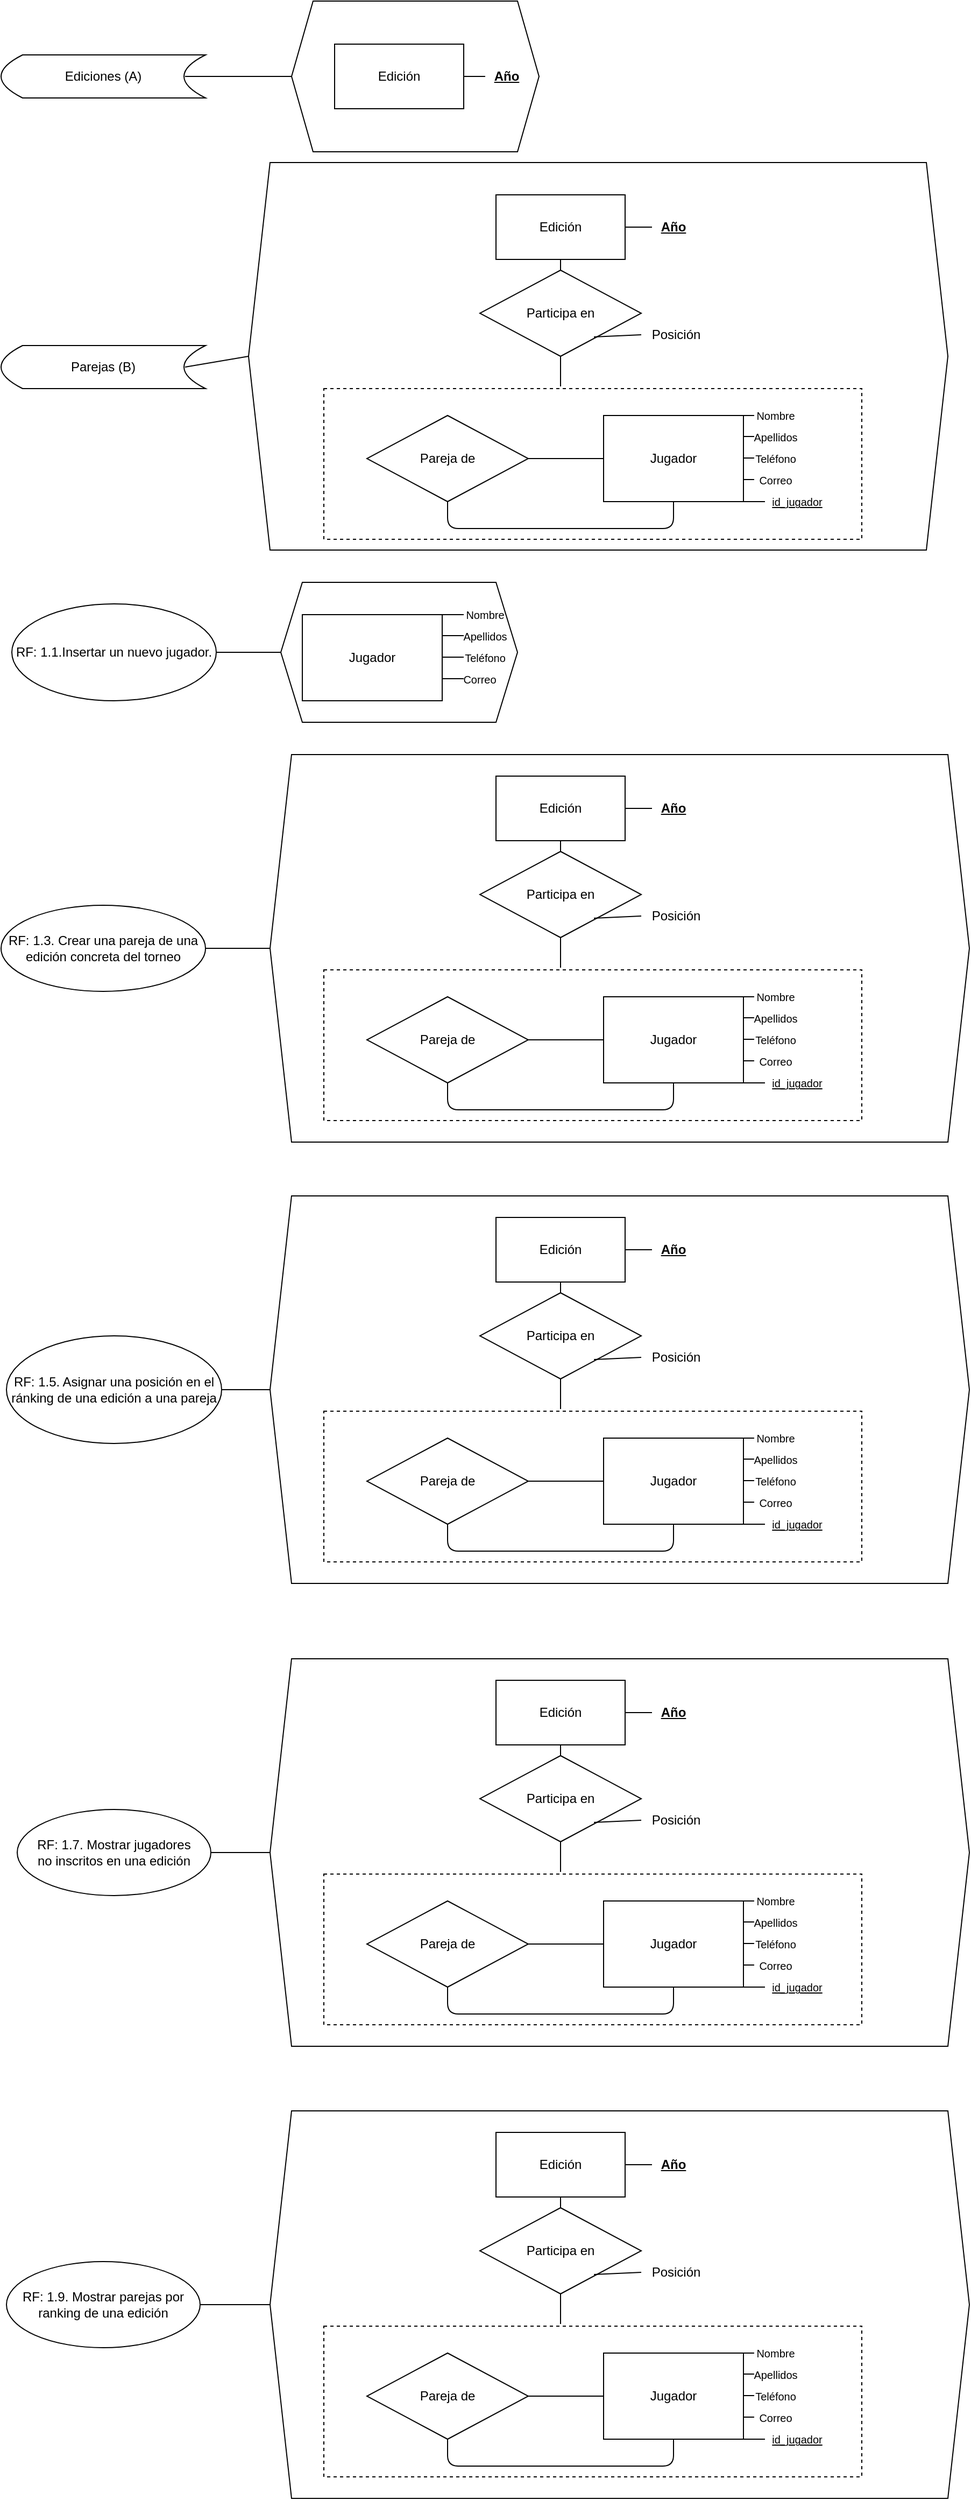 <mxfile version="13.10.9" type="google"><diagram id="FsS4NlnHpG4nnQSEZy23" name="Page-1"><mxGraphModel dx="1662" dy="735" grid="1" gridSize="10" guides="1" tooltips="1" connect="1" arrows="1" fold="1" page="1" pageScale="1" pageWidth="850" pageHeight="1100" math="0" shadow="0"><root><mxCell id="0"/><mxCell id="1" parent="0"/><mxCell id="XuY-rcDjHDqAcnWu6V5d-1" value="Ediciones (A)" style="shape=dataStorage;whiteSpace=wrap;html=1;fixedSize=1;" parent="1" vertex="1"><mxGeometry x="20" y="90" width="190" height="40" as="geometry"/></mxCell><mxCell id="XuY-rcDjHDqAcnWu6V5d-2" value="" style="shape=hexagon;perimeter=hexagonPerimeter2;whiteSpace=wrap;html=1;fixedSize=1;" parent="1" vertex="1"><mxGeometry x="290" y="40" width="230" height="140" as="geometry"/></mxCell><mxCell id="XuY-rcDjHDqAcnWu6V5d-4" value="Edición" style="rounded=0;whiteSpace=wrap;html=1;" parent="1" vertex="1"><mxGeometry x="330" y="80" width="120" height="60" as="geometry"/></mxCell><mxCell id="XuY-rcDjHDqAcnWu6V5d-12" value="&lt;b&gt;&lt;u&gt;Año&lt;/u&gt;&lt;/b&gt;" style="text;html=1;strokeColor=none;fillColor=none;align=center;verticalAlign=middle;whiteSpace=wrap;rounded=0;" parent="1" vertex="1"><mxGeometry x="470" y="100" width="40" height="20" as="geometry"/></mxCell><mxCell id="XuY-rcDjHDqAcnWu6V5d-16" value="" style="endArrow=none;html=1;exitX=1;exitY=0.5;exitDx=0;exitDy=0;" parent="1" source="XuY-rcDjHDqAcnWu6V5d-4" target="XuY-rcDjHDqAcnWu6V5d-12" edge="1"><mxGeometry width="50" height="50" relative="1" as="geometry"><mxPoint x="210" y="230" as="sourcePoint"/><mxPoint x="260" y="180" as="targetPoint"/></mxGeometry></mxCell><mxCell id="XuY-rcDjHDqAcnWu6V5d-18" value="Parejas (B)" style="shape=dataStorage;whiteSpace=wrap;html=1;fixedSize=1;" parent="1" vertex="1"><mxGeometry x="20" y="360" width="190" height="40" as="geometry"/></mxCell><mxCell id="XuY-rcDjHDqAcnWu6V5d-19" value="" style="endArrow=none;html=1;entryX=0;entryY=0.5;entryDx=0;entryDy=0;" parent="1" target="XuY-rcDjHDqAcnWu6V5d-2" edge="1"><mxGeometry width="50" height="50" relative="1" as="geometry"><mxPoint x="191" y="110" as="sourcePoint"/><mxPoint x="260" y="180" as="targetPoint"/></mxGeometry></mxCell><mxCell id="XuY-rcDjHDqAcnWu6V5d-21" value="" style="endArrow=none;html=1;exitX=0.9;exitY=0.5;exitDx=0;exitDy=0;entryX=0;entryY=0.5;entryDx=0;entryDy=0;exitPerimeter=0;" parent="1" source="XuY-rcDjHDqAcnWu6V5d-18" target="FDcoum9RXeWrUG5udKYp-1" edge="1"><mxGeometry width="50" height="50" relative="1" as="geometry"><mxPoint x="210" y="280" as="sourcePoint"/><mxPoint x="250" y="380" as="targetPoint"/></mxGeometry></mxCell><mxCell id="XuY-rcDjHDqAcnWu6V5d-73" value="RF: 1.1.Insertar un nuevo jugador." style="ellipse;whiteSpace=wrap;html=1;" parent="1" vertex="1"><mxGeometry x="30" y="600" width="190" height="90" as="geometry"/></mxCell><mxCell id="XuY-rcDjHDqAcnWu6V5d-74" value="" style="shape=hexagon;perimeter=hexagonPerimeter2;whiteSpace=wrap;html=1;fixedSize=1;" parent="1" vertex="1"><mxGeometry x="280" y="580" width="220" height="130" as="geometry"/></mxCell><mxCell id="XuY-rcDjHDqAcnWu6V5d-75" value="" style="endArrow=none;html=1;exitX=1;exitY=0.5;exitDx=0;exitDy=0;entryX=0;entryY=0.5;entryDx=0;entryDy=0;" parent="1" source="XuY-rcDjHDqAcnWu6V5d-73" target="XuY-rcDjHDqAcnWu6V5d-74" edge="1"><mxGeometry width="50" height="50" relative="1" as="geometry"><mxPoint x="340" y="450" as="sourcePoint"/><mxPoint x="390" y="400" as="targetPoint"/></mxGeometry></mxCell><mxCell id="XuY-rcDjHDqAcnWu6V5d-76" value="Jugador" style="rounded=0;whiteSpace=wrap;html=1;" parent="1" vertex="1"><mxGeometry x="300" y="610" width="130" height="80" as="geometry"/></mxCell><mxCell id="XuY-rcDjHDqAcnWu6V5d-77" value="&lt;font style=&quot;font-size: 10px&quot;&gt;Nombre&lt;/font&gt;" style="text;html=1;strokeColor=none;fillColor=none;align=center;verticalAlign=middle;whiteSpace=wrap;rounded=0;" parent="1" vertex="1"><mxGeometry x="450" y="600" width="40" height="20" as="geometry"/></mxCell><mxCell id="XuY-rcDjHDqAcnWu6V5d-85" style="edgeStyle=none;orthogonalLoop=1;jettySize=auto;html=1;" parent="1" source="XuY-rcDjHDqAcnWu6V5d-78" target="XuY-rcDjHDqAcnWu6V5d-77" edge="1"><mxGeometry relative="1" as="geometry"/></mxCell><mxCell id="XuY-rcDjHDqAcnWu6V5d-78" value="&lt;font style=&quot;font-size: 10px&quot;&gt;Apellidos&lt;/font&gt;" style="text;html=1;strokeColor=none;fillColor=none;align=center;verticalAlign=middle;whiteSpace=wrap;rounded=0;" parent="1" vertex="1"><mxGeometry x="450" y="620" width="40" height="20" as="geometry"/></mxCell><mxCell id="XuY-rcDjHDqAcnWu6V5d-79" value="&lt;font style=&quot;font-size: 10px&quot;&gt;Teléfono&lt;/font&gt;" style="text;html=1;strokeColor=none;fillColor=none;align=center;verticalAlign=middle;whiteSpace=wrap;rounded=0;" parent="1" vertex="1"><mxGeometry x="450" y="640" width="40" height="20" as="geometry"/></mxCell><mxCell id="XuY-rcDjHDqAcnWu6V5d-80" value="&lt;font style=&quot;font-size: 10px&quot;&gt;Correo&lt;/font&gt;" style="text;html=1;strokeColor=none;fillColor=none;align=center;verticalAlign=middle;whiteSpace=wrap;rounded=0;" parent="1" vertex="1"><mxGeometry x="445" y="660" width="40" height="20" as="geometry"/></mxCell><mxCell id="XuY-rcDjHDqAcnWu6V5d-81" value="" style="endArrow=none;html=1;exitX=1;exitY=0;exitDx=0;exitDy=0;" parent="1" source="XuY-rcDjHDqAcnWu6V5d-76" edge="1"><mxGeometry width="50" height="50" relative="1" as="geometry"><mxPoint x="560" y="655" as="sourcePoint"/><mxPoint x="450" y="610" as="targetPoint"/></mxGeometry></mxCell><mxCell id="XuY-rcDjHDqAcnWu6V5d-82" value="" style="endArrow=none;html=1;exitX=1;exitY=0;exitDx=0;exitDy=0;" parent="1" edge="1"><mxGeometry width="50" height="50" relative="1" as="geometry"><mxPoint x="430" y="629.5" as="sourcePoint"/><mxPoint x="450" y="629.5" as="targetPoint"/></mxGeometry></mxCell><mxCell id="XuY-rcDjHDqAcnWu6V5d-83" value="" style="endArrow=none;html=1;exitX=1;exitY=0;exitDx=0;exitDy=0;" parent="1" edge="1"><mxGeometry width="50" height="50" relative="1" as="geometry"><mxPoint x="430" y="649.5" as="sourcePoint"/><mxPoint x="450" y="649.5" as="targetPoint"/></mxGeometry></mxCell><mxCell id="XuY-rcDjHDqAcnWu6V5d-84" value="" style="endArrow=none;html=1;exitX=1;exitY=0;exitDx=0;exitDy=0;" parent="1" edge="1"><mxGeometry width="50" height="50" relative="1" as="geometry"><mxPoint x="430" y="669.5" as="sourcePoint"/><mxPoint x="450" y="669.5" as="targetPoint"/></mxGeometry></mxCell><mxCell id="XuY-rcDjHDqAcnWu6V5d-86" value="RF: 1.3. Crear una pareja de una edición concreta del torneo" style="ellipse;whiteSpace=wrap;html=1;" parent="1" vertex="1"><mxGeometry x="20" y="880" width="190" height="80" as="geometry"/></mxCell><mxCell id="XuY-rcDjHDqAcnWu6V5d-87" value="RF: 1.5. Asignar una posición en el ránking de una edición a una pareja" style="ellipse;whiteSpace=wrap;html=1;" parent="1" vertex="1"><mxGeometry x="25" y="1280" width="200" height="100" as="geometry"/></mxCell><mxCell id="FDcoum9RXeWrUG5udKYp-1" value="" style="shape=hexagon;perimeter=hexagonPerimeter2;whiteSpace=wrap;html=1;fixedSize=1;" vertex="1" parent="1"><mxGeometry x="250" y="190" width="650" height="360" as="geometry"/></mxCell><mxCell id="FDcoum9RXeWrUG5udKYp-15" value="" style="rounded=0;whiteSpace=wrap;html=1;dashed=1;" vertex="1" parent="1"><mxGeometry x="320" y="400" width="500" height="140" as="geometry"/></mxCell><mxCell id="FDcoum9RXeWrUG5udKYp-26" value="Jugador" style="rounded=0;whiteSpace=wrap;html=1;" vertex="1" parent="1"><mxGeometry x="580" y="425" width="130" height="80" as="geometry"/></mxCell><mxCell id="FDcoum9RXeWrUG5udKYp-27" value="&lt;font style=&quot;font-size: 10px&quot;&gt;Nombre&lt;/font&gt;" style="text;html=1;strokeColor=none;fillColor=none;align=center;verticalAlign=middle;whiteSpace=wrap;rounded=0;" vertex="1" parent="1"><mxGeometry x="720" y="415" width="40" height="20" as="geometry"/></mxCell><mxCell id="FDcoum9RXeWrUG5udKYp-28" value="&lt;font style=&quot;font-size: 10px&quot;&gt;Apellidos&lt;/font&gt;" style="text;html=1;strokeColor=none;fillColor=none;align=center;verticalAlign=middle;whiteSpace=wrap;rounded=0;" vertex="1" parent="1"><mxGeometry x="720" y="435" width="40" height="20" as="geometry"/></mxCell><mxCell id="FDcoum9RXeWrUG5udKYp-29" value="&lt;font style=&quot;font-size: 10px&quot;&gt;Teléfono&lt;/font&gt;" style="text;html=1;strokeColor=none;fillColor=none;align=center;verticalAlign=middle;whiteSpace=wrap;rounded=0;" vertex="1" parent="1"><mxGeometry x="720" y="455" width="40" height="20" as="geometry"/></mxCell><mxCell id="FDcoum9RXeWrUG5udKYp-30" value="&lt;font style=&quot;font-size: 10px&quot;&gt;Correo&lt;/font&gt;" style="text;html=1;strokeColor=none;fillColor=none;align=center;verticalAlign=middle;whiteSpace=wrap;rounded=0;" vertex="1" parent="1"><mxGeometry x="720" y="475" width="40" height="20" as="geometry"/></mxCell><mxCell id="FDcoum9RXeWrUG5udKYp-31" value="" style="endArrow=none;html=1;entryX=1;entryY=0;entryDx=0;entryDy=0;" edge="1" parent="1" source="FDcoum9RXeWrUG5udKYp-27" target="FDcoum9RXeWrUG5udKYp-26"><mxGeometry width="50" height="50" relative="1" as="geometry"><mxPoint x="410" y="445" as="sourcePoint"/><mxPoint x="460" y="395" as="targetPoint"/></mxGeometry></mxCell><mxCell id="FDcoum9RXeWrUG5udKYp-32" value="" style="endArrow=none;html=1;entryX=1;entryY=0;entryDx=0;entryDy=0;" edge="1" parent="1"><mxGeometry width="50" height="50" relative="1" as="geometry"><mxPoint x="720" y="444.5" as="sourcePoint"/><mxPoint x="710" y="444.5" as="targetPoint"/></mxGeometry></mxCell><mxCell id="FDcoum9RXeWrUG5udKYp-33" value="" style="endArrow=none;html=1;entryX=1;entryY=0;entryDx=0;entryDy=0;" edge="1" parent="1"><mxGeometry width="50" height="50" relative="1" as="geometry"><mxPoint x="720" y="464.5" as="sourcePoint"/><mxPoint x="710" y="464.5" as="targetPoint"/></mxGeometry></mxCell><mxCell id="FDcoum9RXeWrUG5udKYp-34" value="" style="endArrow=none;html=1;entryX=1;entryY=0;entryDx=0;entryDy=0;" edge="1" parent="1"><mxGeometry width="50" height="50" relative="1" as="geometry"><mxPoint x="720" y="484.5" as="sourcePoint"/><mxPoint x="710" y="484.5" as="targetPoint"/></mxGeometry></mxCell><mxCell id="FDcoum9RXeWrUG5udKYp-35" value="Pareja de" style="rhombus;whiteSpace=wrap;html=1;" vertex="1" parent="1"><mxGeometry x="360" y="425" width="150" height="80" as="geometry"/></mxCell><mxCell id="FDcoum9RXeWrUG5udKYp-36" value="Edición" style="rounded=0;whiteSpace=wrap;html=1;" vertex="1" parent="1"><mxGeometry x="480" y="220" width="120" height="60" as="geometry"/></mxCell><mxCell id="FDcoum9RXeWrUG5udKYp-37" value="&lt;b&gt;&lt;u&gt;Año&lt;/u&gt;&lt;/b&gt;" style="text;html=1;strokeColor=none;fillColor=none;align=center;verticalAlign=middle;whiteSpace=wrap;rounded=0;" vertex="1" parent="1"><mxGeometry x="625" y="240" width="40" height="20" as="geometry"/></mxCell><mxCell id="FDcoum9RXeWrUG5udKYp-38" value="" style="endArrow=none;html=1;exitX=1;exitY=0.5;exitDx=0;exitDy=0;" edge="1" parent="1" source="FDcoum9RXeWrUG5udKYp-36" target="FDcoum9RXeWrUG5udKYp-37"><mxGeometry width="50" height="50" relative="1" as="geometry"><mxPoint x="365" y="395" as="sourcePoint"/><mxPoint x="415" y="345" as="targetPoint"/></mxGeometry></mxCell><mxCell id="FDcoum9RXeWrUG5udKYp-39" value="Participa en" style="rhombus;whiteSpace=wrap;html=1;" vertex="1" parent="1"><mxGeometry x="465" y="290" width="150" height="80" as="geometry"/></mxCell><mxCell id="FDcoum9RXeWrUG5udKYp-40" value="" style="endArrow=none;html=1;entryX=0.5;entryY=1;entryDx=0;entryDy=0;exitX=0.5;exitY=0;exitDx=0;exitDy=0;" edge="1" parent="1" source="FDcoum9RXeWrUG5udKYp-39" target="FDcoum9RXeWrUG5udKYp-36"><mxGeometry width="50" height="50" relative="1" as="geometry"><mxPoint x="510" y="340" as="sourcePoint"/><mxPoint x="560" y="290" as="targetPoint"/></mxGeometry></mxCell><mxCell id="FDcoum9RXeWrUG5udKYp-41" value="" style="endArrow=none;html=1;exitX=0.5;exitY=1;exitDx=0;exitDy=0;" edge="1" parent="1" source="FDcoum9RXeWrUG5udKYp-39"><mxGeometry width="50" height="50" relative="1" as="geometry"><mxPoint x="510" y="340" as="sourcePoint"/><mxPoint x="540" y="398" as="targetPoint"/></mxGeometry></mxCell><mxCell id="FDcoum9RXeWrUG5udKYp-42" value="Posición" style="text;html=1;strokeColor=none;fillColor=none;align=center;verticalAlign=middle;whiteSpace=wrap;rounded=0;" vertex="1" parent="1"><mxGeometry x="615" y="340" width="65" height="20" as="geometry"/></mxCell><mxCell id="FDcoum9RXeWrUG5udKYp-44" value="" style="endArrow=none;html=1;exitX=0;exitY=0.5;exitDx=0;exitDy=0;entryX=0.707;entryY=0.775;entryDx=0;entryDy=0;entryPerimeter=0;" edge="1" parent="1" source="FDcoum9RXeWrUG5udKYp-42" target="FDcoum9RXeWrUG5udKYp-39"><mxGeometry width="50" height="50" relative="1" as="geometry"><mxPoint x="510" y="340" as="sourcePoint"/><mxPoint x="560" y="290" as="targetPoint"/></mxGeometry></mxCell><mxCell id="FDcoum9RXeWrUG5udKYp-45" value="" style="endArrow=none;html=1;entryX=0;entryY=0.5;entryDx=0;entryDy=0;" edge="1" parent="1" source="FDcoum9RXeWrUG5udKYp-35" target="FDcoum9RXeWrUG5udKYp-26"><mxGeometry width="50" height="50" relative="1" as="geometry"><mxPoint x="300" y="340" as="sourcePoint"/><mxPoint x="350" y="290" as="targetPoint"/></mxGeometry></mxCell><mxCell id="FDcoum9RXeWrUG5udKYp-46" value="" style="endArrow=none;html=1;exitX=0.5;exitY=1;exitDx=0;exitDy=0;entryX=0.5;entryY=1;entryDx=0;entryDy=0;" edge="1" parent="1" source="FDcoum9RXeWrUG5udKYp-35" target="FDcoum9RXeWrUG5udKYp-26"><mxGeometry width="50" height="50" relative="1" as="geometry"><mxPoint x="530" y="540" as="sourcePoint"/><mxPoint x="580" y="505" as="targetPoint"/><Array as="points"><mxPoint x="435" y="530"/><mxPoint x="645" y="530"/></Array></mxGeometry></mxCell><mxCell id="FDcoum9RXeWrUG5udKYp-47" value="&lt;font style=&quot;font-size: 10px&quot;&gt;&lt;u&gt;id_jugador&lt;/u&gt;&lt;/font&gt;" style="text;html=1;strokeColor=none;fillColor=none;align=center;verticalAlign=middle;whiteSpace=wrap;rounded=0;" vertex="1" parent="1"><mxGeometry x="730" y="495" width="60" height="20" as="geometry"/></mxCell><mxCell id="FDcoum9RXeWrUG5udKYp-48" value="" style="endArrow=none;html=1;exitX=1;exitY=1;exitDx=0;exitDy=0;entryX=0;entryY=0.5;entryDx=0;entryDy=0;" edge="1" parent="1" source="FDcoum9RXeWrUG5udKYp-26" target="FDcoum9RXeWrUG5udKYp-47"><mxGeometry width="50" height="50" relative="1" as="geometry"><mxPoint x="630" y="340" as="sourcePoint"/><mxPoint x="680" y="290" as="targetPoint"/></mxGeometry></mxCell><mxCell id="H1Br_oWS2VOa2OLGpmpp-30" value="" style="shape=hexagon;perimeter=hexagonPerimeter2;whiteSpace=wrap;html=1;fixedSize=1;" vertex="1" parent="1"><mxGeometry x="270" y="740" width="650" height="360" as="geometry"/></mxCell><mxCell id="H1Br_oWS2VOa2OLGpmpp-31" value="" style="rounded=0;whiteSpace=wrap;html=1;dashed=1;" vertex="1" parent="1"><mxGeometry x="320" y="940" width="500" height="140" as="geometry"/></mxCell><mxCell id="H1Br_oWS2VOa2OLGpmpp-32" value="Jugador" style="rounded=0;whiteSpace=wrap;html=1;" vertex="1" parent="1"><mxGeometry x="580" y="965" width="130" height="80" as="geometry"/></mxCell><mxCell id="H1Br_oWS2VOa2OLGpmpp-33" value="&lt;font style=&quot;font-size: 10px&quot;&gt;Nombre&lt;/font&gt;" style="text;html=1;strokeColor=none;fillColor=none;align=center;verticalAlign=middle;whiteSpace=wrap;rounded=0;" vertex="1" parent="1"><mxGeometry x="720" y="955" width="40" height="20" as="geometry"/></mxCell><mxCell id="H1Br_oWS2VOa2OLGpmpp-34" value="&lt;font style=&quot;font-size: 10px&quot;&gt;Apellidos&lt;/font&gt;" style="text;html=1;strokeColor=none;fillColor=none;align=center;verticalAlign=middle;whiteSpace=wrap;rounded=0;" vertex="1" parent="1"><mxGeometry x="720" y="975" width="40" height="20" as="geometry"/></mxCell><mxCell id="H1Br_oWS2VOa2OLGpmpp-35" value="&lt;font style=&quot;font-size: 10px&quot;&gt;Teléfono&lt;/font&gt;" style="text;html=1;strokeColor=none;fillColor=none;align=center;verticalAlign=middle;whiteSpace=wrap;rounded=0;" vertex="1" parent="1"><mxGeometry x="720" y="995" width="40" height="20" as="geometry"/></mxCell><mxCell id="H1Br_oWS2VOa2OLGpmpp-36" value="&lt;font style=&quot;font-size: 10px&quot;&gt;Correo&lt;/font&gt;" style="text;html=1;strokeColor=none;fillColor=none;align=center;verticalAlign=middle;whiteSpace=wrap;rounded=0;" vertex="1" parent="1"><mxGeometry x="720" y="1015" width="40" height="20" as="geometry"/></mxCell><mxCell id="H1Br_oWS2VOa2OLGpmpp-37" value="" style="endArrow=none;html=1;entryX=1;entryY=0;entryDx=0;entryDy=0;" edge="1" parent="1" source="H1Br_oWS2VOa2OLGpmpp-33" target="H1Br_oWS2VOa2OLGpmpp-32"><mxGeometry width="50" height="50" relative="1" as="geometry"><mxPoint x="410" y="985" as="sourcePoint"/><mxPoint x="460" y="935" as="targetPoint"/></mxGeometry></mxCell><mxCell id="H1Br_oWS2VOa2OLGpmpp-38" value="" style="endArrow=none;html=1;entryX=1;entryY=0;entryDx=0;entryDy=0;" edge="1" parent="1"><mxGeometry width="50" height="50" relative="1" as="geometry"><mxPoint x="720" y="984.5" as="sourcePoint"/><mxPoint x="710" y="984.5" as="targetPoint"/></mxGeometry></mxCell><mxCell id="H1Br_oWS2VOa2OLGpmpp-39" value="" style="endArrow=none;html=1;entryX=1;entryY=0;entryDx=0;entryDy=0;" edge="1" parent="1"><mxGeometry width="50" height="50" relative="1" as="geometry"><mxPoint x="720" y="1004.5" as="sourcePoint"/><mxPoint x="710" y="1004.5" as="targetPoint"/></mxGeometry></mxCell><mxCell id="H1Br_oWS2VOa2OLGpmpp-40" value="" style="endArrow=none;html=1;entryX=1;entryY=0;entryDx=0;entryDy=0;" edge="1" parent="1"><mxGeometry width="50" height="50" relative="1" as="geometry"><mxPoint x="720" y="1024.5" as="sourcePoint"/><mxPoint x="710" y="1024.5" as="targetPoint"/></mxGeometry></mxCell><mxCell id="H1Br_oWS2VOa2OLGpmpp-41" value="Pareja de" style="rhombus;whiteSpace=wrap;html=1;" vertex="1" parent="1"><mxGeometry x="360" y="965" width="150" height="80" as="geometry"/></mxCell><mxCell id="H1Br_oWS2VOa2OLGpmpp-42" value="Edición" style="rounded=0;whiteSpace=wrap;html=1;" vertex="1" parent="1"><mxGeometry x="480" y="760" width="120" height="60" as="geometry"/></mxCell><mxCell id="H1Br_oWS2VOa2OLGpmpp-43" value="&lt;b&gt;&lt;u&gt;Año&lt;/u&gt;&lt;/b&gt;" style="text;html=1;strokeColor=none;fillColor=none;align=center;verticalAlign=middle;whiteSpace=wrap;rounded=0;" vertex="1" parent="1"><mxGeometry x="625" y="780" width="40" height="20" as="geometry"/></mxCell><mxCell id="H1Br_oWS2VOa2OLGpmpp-44" value="" style="endArrow=none;html=1;exitX=1;exitY=0.5;exitDx=0;exitDy=0;" edge="1" parent="1" source="H1Br_oWS2VOa2OLGpmpp-42" target="H1Br_oWS2VOa2OLGpmpp-43"><mxGeometry width="50" height="50" relative="1" as="geometry"><mxPoint x="365" y="935" as="sourcePoint"/><mxPoint x="415" y="885" as="targetPoint"/></mxGeometry></mxCell><mxCell id="H1Br_oWS2VOa2OLGpmpp-45" value="Participa en" style="rhombus;whiteSpace=wrap;html=1;" vertex="1" parent="1"><mxGeometry x="465" y="830" width="150" height="80" as="geometry"/></mxCell><mxCell id="H1Br_oWS2VOa2OLGpmpp-46" value="" style="endArrow=none;html=1;entryX=0.5;entryY=1;entryDx=0;entryDy=0;exitX=0.5;exitY=0;exitDx=0;exitDy=0;" edge="1" parent="1" source="H1Br_oWS2VOa2OLGpmpp-45" target="H1Br_oWS2VOa2OLGpmpp-42"><mxGeometry width="50" height="50" relative="1" as="geometry"><mxPoint x="510" y="880" as="sourcePoint"/><mxPoint x="560" y="830" as="targetPoint"/></mxGeometry></mxCell><mxCell id="H1Br_oWS2VOa2OLGpmpp-47" value="" style="endArrow=none;html=1;exitX=0.5;exitY=1;exitDx=0;exitDy=0;" edge="1" parent="1" source="H1Br_oWS2VOa2OLGpmpp-45"><mxGeometry width="50" height="50" relative="1" as="geometry"><mxPoint x="510" y="880" as="sourcePoint"/><mxPoint x="540" y="938" as="targetPoint"/></mxGeometry></mxCell><mxCell id="H1Br_oWS2VOa2OLGpmpp-48" value="Posición" style="text;html=1;strokeColor=none;fillColor=none;align=center;verticalAlign=middle;whiteSpace=wrap;rounded=0;" vertex="1" parent="1"><mxGeometry x="615" y="880" width="65" height="20" as="geometry"/></mxCell><mxCell id="H1Br_oWS2VOa2OLGpmpp-49" value="" style="endArrow=none;html=1;exitX=0;exitY=0.5;exitDx=0;exitDy=0;entryX=0.707;entryY=0.775;entryDx=0;entryDy=0;entryPerimeter=0;" edge="1" parent="1" source="H1Br_oWS2VOa2OLGpmpp-48" target="H1Br_oWS2VOa2OLGpmpp-45"><mxGeometry width="50" height="50" relative="1" as="geometry"><mxPoint x="510" y="880" as="sourcePoint"/><mxPoint x="560" y="830" as="targetPoint"/></mxGeometry></mxCell><mxCell id="H1Br_oWS2VOa2OLGpmpp-50" value="" style="endArrow=none;html=1;entryX=0;entryY=0.5;entryDx=0;entryDy=0;" edge="1" parent="1" source="H1Br_oWS2VOa2OLGpmpp-41" target="H1Br_oWS2VOa2OLGpmpp-32"><mxGeometry width="50" height="50" relative="1" as="geometry"><mxPoint x="300" y="880" as="sourcePoint"/><mxPoint x="350" y="830" as="targetPoint"/></mxGeometry></mxCell><mxCell id="H1Br_oWS2VOa2OLGpmpp-51" value="" style="endArrow=none;html=1;exitX=0.5;exitY=1;exitDx=0;exitDy=0;entryX=0.5;entryY=1;entryDx=0;entryDy=0;" edge="1" parent="1" source="H1Br_oWS2VOa2OLGpmpp-41" target="H1Br_oWS2VOa2OLGpmpp-32"><mxGeometry width="50" height="50" relative="1" as="geometry"><mxPoint x="530" y="1080" as="sourcePoint"/><mxPoint x="580" y="1045" as="targetPoint"/><Array as="points"><mxPoint x="435" y="1070"/><mxPoint x="645" y="1070"/></Array></mxGeometry></mxCell><mxCell id="H1Br_oWS2VOa2OLGpmpp-52" value="&lt;font style=&quot;font-size: 10px&quot;&gt;&lt;u&gt;id_jugador&lt;/u&gt;&lt;/font&gt;" style="text;html=1;strokeColor=none;fillColor=none;align=center;verticalAlign=middle;whiteSpace=wrap;rounded=0;" vertex="1" parent="1"><mxGeometry x="730" y="1035" width="60" height="20" as="geometry"/></mxCell><mxCell id="H1Br_oWS2VOa2OLGpmpp-53" value="" style="endArrow=none;html=1;exitX=1;exitY=1;exitDx=0;exitDy=0;entryX=0;entryY=0.5;entryDx=0;entryDy=0;" edge="1" parent="1" source="H1Br_oWS2VOa2OLGpmpp-32" target="H1Br_oWS2VOa2OLGpmpp-52"><mxGeometry width="50" height="50" relative="1" as="geometry"><mxPoint x="630" y="880" as="sourcePoint"/><mxPoint x="680" y="830" as="targetPoint"/></mxGeometry></mxCell><mxCell id="H1Br_oWS2VOa2OLGpmpp-56" value="" style="endArrow=none;html=1;exitX=1;exitY=0.5;exitDx=0;exitDy=0;entryX=0;entryY=0.5;entryDx=0;entryDy=0;" edge="1" parent="1" source="XuY-rcDjHDqAcnWu6V5d-86" target="H1Br_oWS2VOa2OLGpmpp-30"><mxGeometry width="50" height="50" relative="1" as="geometry"><mxPoint x="810" y="870" as="sourcePoint"/><mxPoint x="860" y="820" as="targetPoint"/></mxGeometry></mxCell><mxCell id="H1Br_oWS2VOa2OLGpmpp-57" value="" style="shape=hexagon;perimeter=hexagonPerimeter2;whiteSpace=wrap;html=1;fixedSize=1;" vertex="1" parent="1"><mxGeometry x="270" y="1150" width="650" height="360" as="geometry"/></mxCell><mxCell id="H1Br_oWS2VOa2OLGpmpp-58" value="" style="rounded=0;whiteSpace=wrap;html=1;dashed=1;" vertex="1" parent="1"><mxGeometry x="320" y="1350" width="500" height="140" as="geometry"/></mxCell><mxCell id="H1Br_oWS2VOa2OLGpmpp-59" value="Jugador" style="rounded=0;whiteSpace=wrap;html=1;" vertex="1" parent="1"><mxGeometry x="580" y="1375" width="130" height="80" as="geometry"/></mxCell><mxCell id="H1Br_oWS2VOa2OLGpmpp-60" value="&lt;font style=&quot;font-size: 10px&quot;&gt;Nombre&lt;/font&gt;" style="text;html=1;strokeColor=none;fillColor=none;align=center;verticalAlign=middle;whiteSpace=wrap;rounded=0;" vertex="1" parent="1"><mxGeometry x="720" y="1365" width="40" height="20" as="geometry"/></mxCell><mxCell id="H1Br_oWS2VOa2OLGpmpp-61" value="&lt;font style=&quot;font-size: 10px&quot;&gt;Apellidos&lt;/font&gt;" style="text;html=1;strokeColor=none;fillColor=none;align=center;verticalAlign=middle;whiteSpace=wrap;rounded=0;" vertex="1" parent="1"><mxGeometry x="720" y="1385" width="40" height="20" as="geometry"/></mxCell><mxCell id="H1Br_oWS2VOa2OLGpmpp-62" value="&lt;font style=&quot;font-size: 10px&quot;&gt;Teléfono&lt;/font&gt;" style="text;html=1;strokeColor=none;fillColor=none;align=center;verticalAlign=middle;whiteSpace=wrap;rounded=0;" vertex="1" parent="1"><mxGeometry x="720" y="1405" width="40" height="20" as="geometry"/></mxCell><mxCell id="H1Br_oWS2VOa2OLGpmpp-63" value="&lt;font style=&quot;font-size: 10px&quot;&gt;Correo&lt;/font&gt;" style="text;html=1;strokeColor=none;fillColor=none;align=center;verticalAlign=middle;whiteSpace=wrap;rounded=0;" vertex="1" parent="1"><mxGeometry x="720" y="1425" width="40" height="20" as="geometry"/></mxCell><mxCell id="H1Br_oWS2VOa2OLGpmpp-64" value="" style="endArrow=none;html=1;entryX=1;entryY=0;entryDx=0;entryDy=0;" edge="1" parent="1" source="H1Br_oWS2VOa2OLGpmpp-60" target="H1Br_oWS2VOa2OLGpmpp-59"><mxGeometry width="50" height="50" relative="1" as="geometry"><mxPoint x="410" y="1395" as="sourcePoint"/><mxPoint x="460" y="1345" as="targetPoint"/></mxGeometry></mxCell><mxCell id="H1Br_oWS2VOa2OLGpmpp-65" value="" style="endArrow=none;html=1;entryX=1;entryY=0;entryDx=0;entryDy=0;" edge="1" parent="1"><mxGeometry width="50" height="50" relative="1" as="geometry"><mxPoint x="720" y="1394.5" as="sourcePoint"/><mxPoint x="710" y="1394.5" as="targetPoint"/></mxGeometry></mxCell><mxCell id="H1Br_oWS2VOa2OLGpmpp-66" value="" style="endArrow=none;html=1;entryX=1;entryY=0;entryDx=0;entryDy=0;" edge="1" parent="1"><mxGeometry width="50" height="50" relative="1" as="geometry"><mxPoint x="720" y="1414.5" as="sourcePoint"/><mxPoint x="710" y="1414.5" as="targetPoint"/></mxGeometry></mxCell><mxCell id="H1Br_oWS2VOa2OLGpmpp-67" value="" style="endArrow=none;html=1;entryX=1;entryY=0;entryDx=0;entryDy=0;" edge="1" parent="1"><mxGeometry width="50" height="50" relative="1" as="geometry"><mxPoint x="720" y="1434.5" as="sourcePoint"/><mxPoint x="710" y="1434.5" as="targetPoint"/></mxGeometry></mxCell><mxCell id="H1Br_oWS2VOa2OLGpmpp-68" value="Pareja de" style="rhombus;whiteSpace=wrap;html=1;" vertex="1" parent="1"><mxGeometry x="360" y="1375" width="150" height="80" as="geometry"/></mxCell><mxCell id="H1Br_oWS2VOa2OLGpmpp-69" value="Edición" style="rounded=0;whiteSpace=wrap;html=1;" vertex="1" parent="1"><mxGeometry x="480" y="1170" width="120" height="60" as="geometry"/></mxCell><mxCell id="H1Br_oWS2VOa2OLGpmpp-70" value="&lt;b&gt;&lt;u&gt;Año&lt;/u&gt;&lt;/b&gt;" style="text;html=1;strokeColor=none;fillColor=none;align=center;verticalAlign=middle;whiteSpace=wrap;rounded=0;" vertex="1" parent="1"><mxGeometry x="625" y="1190" width="40" height="20" as="geometry"/></mxCell><mxCell id="H1Br_oWS2VOa2OLGpmpp-71" value="" style="endArrow=none;html=1;exitX=1;exitY=0.5;exitDx=0;exitDy=0;" edge="1" parent="1" source="H1Br_oWS2VOa2OLGpmpp-69" target="H1Br_oWS2VOa2OLGpmpp-70"><mxGeometry width="50" height="50" relative="1" as="geometry"><mxPoint x="365" y="1345" as="sourcePoint"/><mxPoint x="415" y="1295" as="targetPoint"/></mxGeometry></mxCell><mxCell id="H1Br_oWS2VOa2OLGpmpp-72" value="Participa en" style="rhombus;whiteSpace=wrap;html=1;" vertex="1" parent="1"><mxGeometry x="465" y="1240" width="150" height="80" as="geometry"/></mxCell><mxCell id="H1Br_oWS2VOa2OLGpmpp-73" value="" style="endArrow=none;html=1;entryX=0.5;entryY=1;entryDx=0;entryDy=0;exitX=0.5;exitY=0;exitDx=0;exitDy=0;" edge="1" parent="1" source="H1Br_oWS2VOa2OLGpmpp-72" target="H1Br_oWS2VOa2OLGpmpp-69"><mxGeometry width="50" height="50" relative="1" as="geometry"><mxPoint x="510" y="1290" as="sourcePoint"/><mxPoint x="560" y="1240" as="targetPoint"/></mxGeometry></mxCell><mxCell id="H1Br_oWS2VOa2OLGpmpp-74" value="" style="endArrow=none;html=1;exitX=0.5;exitY=1;exitDx=0;exitDy=0;" edge="1" parent="1" source="H1Br_oWS2VOa2OLGpmpp-72"><mxGeometry width="50" height="50" relative="1" as="geometry"><mxPoint x="510" y="1290" as="sourcePoint"/><mxPoint x="540" y="1348" as="targetPoint"/></mxGeometry></mxCell><mxCell id="H1Br_oWS2VOa2OLGpmpp-75" value="Posición" style="text;html=1;strokeColor=none;fillColor=none;align=center;verticalAlign=middle;whiteSpace=wrap;rounded=0;" vertex="1" parent="1"><mxGeometry x="615" y="1290" width="65" height="20" as="geometry"/></mxCell><mxCell id="H1Br_oWS2VOa2OLGpmpp-76" value="" style="endArrow=none;html=1;exitX=0;exitY=0.5;exitDx=0;exitDy=0;entryX=0.707;entryY=0.775;entryDx=0;entryDy=0;entryPerimeter=0;" edge="1" parent="1" source="H1Br_oWS2VOa2OLGpmpp-75" target="H1Br_oWS2VOa2OLGpmpp-72"><mxGeometry width="50" height="50" relative="1" as="geometry"><mxPoint x="510" y="1290" as="sourcePoint"/><mxPoint x="560" y="1240" as="targetPoint"/></mxGeometry></mxCell><mxCell id="H1Br_oWS2VOa2OLGpmpp-77" value="" style="endArrow=none;html=1;entryX=0;entryY=0.5;entryDx=0;entryDy=0;" edge="1" parent="1" source="H1Br_oWS2VOa2OLGpmpp-68" target="H1Br_oWS2VOa2OLGpmpp-59"><mxGeometry width="50" height="50" relative="1" as="geometry"><mxPoint x="300" y="1290" as="sourcePoint"/><mxPoint x="350" y="1240" as="targetPoint"/></mxGeometry></mxCell><mxCell id="H1Br_oWS2VOa2OLGpmpp-78" value="" style="endArrow=none;html=1;exitX=0.5;exitY=1;exitDx=0;exitDy=0;entryX=0.5;entryY=1;entryDx=0;entryDy=0;" edge="1" parent="1" source="H1Br_oWS2VOa2OLGpmpp-68" target="H1Br_oWS2VOa2OLGpmpp-59"><mxGeometry width="50" height="50" relative="1" as="geometry"><mxPoint x="530" y="1490" as="sourcePoint"/><mxPoint x="580" y="1455" as="targetPoint"/><Array as="points"><mxPoint x="435" y="1480"/><mxPoint x="645" y="1480"/></Array></mxGeometry></mxCell><mxCell id="H1Br_oWS2VOa2OLGpmpp-79" value="&lt;font style=&quot;font-size: 10px&quot;&gt;&lt;u&gt;id_jugador&lt;/u&gt;&lt;/font&gt;" style="text;html=1;strokeColor=none;fillColor=none;align=center;verticalAlign=middle;whiteSpace=wrap;rounded=0;" vertex="1" parent="1"><mxGeometry x="730" y="1445" width="60" height="20" as="geometry"/></mxCell><mxCell id="H1Br_oWS2VOa2OLGpmpp-80" value="" style="endArrow=none;html=1;exitX=1;exitY=1;exitDx=0;exitDy=0;entryX=0;entryY=0.5;entryDx=0;entryDy=0;" edge="1" parent="1" source="H1Br_oWS2VOa2OLGpmpp-59" target="H1Br_oWS2VOa2OLGpmpp-79"><mxGeometry width="50" height="50" relative="1" as="geometry"><mxPoint x="630" y="1290" as="sourcePoint"/><mxPoint x="680" y="1240" as="targetPoint"/></mxGeometry></mxCell><mxCell id="H1Br_oWS2VOa2OLGpmpp-81" value="" style="endArrow=none;html=1;exitX=1;exitY=0.5;exitDx=0;exitDy=0;entryX=0;entryY=0.5;entryDx=0;entryDy=0;" edge="1" parent="1" source="XuY-rcDjHDqAcnWu6V5d-87" target="H1Br_oWS2VOa2OLGpmpp-57"><mxGeometry width="50" height="50" relative="1" as="geometry"><mxPoint x="810" y="1270" as="sourcePoint"/><mxPoint x="860" y="1220" as="targetPoint"/></mxGeometry></mxCell><mxCell id="H1Br_oWS2VOa2OLGpmpp-82" value="RF: 1.7. Mostrar jugadores &lt;br&gt;no inscritos en una edición" style="ellipse;whiteSpace=wrap;html=1;" vertex="1" parent="1"><mxGeometry x="35" y="1720" width="180" height="80" as="geometry"/></mxCell><mxCell id="H1Br_oWS2VOa2OLGpmpp-83" value="" style="shape=hexagon;perimeter=hexagonPerimeter2;whiteSpace=wrap;html=1;fixedSize=1;" vertex="1" parent="1"><mxGeometry x="270" y="1580" width="650" height="360" as="geometry"/></mxCell><mxCell id="H1Br_oWS2VOa2OLGpmpp-84" value="" style="rounded=0;whiteSpace=wrap;html=1;dashed=1;" vertex="1" parent="1"><mxGeometry x="320" y="1780" width="500" height="140" as="geometry"/></mxCell><mxCell id="H1Br_oWS2VOa2OLGpmpp-85" value="Jugador" style="rounded=0;whiteSpace=wrap;html=1;" vertex="1" parent="1"><mxGeometry x="580" y="1805" width="130" height="80" as="geometry"/></mxCell><mxCell id="H1Br_oWS2VOa2OLGpmpp-86" value="&lt;font style=&quot;font-size: 10px&quot;&gt;Nombre&lt;/font&gt;" style="text;html=1;strokeColor=none;fillColor=none;align=center;verticalAlign=middle;whiteSpace=wrap;rounded=0;" vertex="1" parent="1"><mxGeometry x="720" y="1795" width="40" height="20" as="geometry"/></mxCell><mxCell id="H1Br_oWS2VOa2OLGpmpp-87" value="&lt;font style=&quot;font-size: 10px&quot;&gt;Apellidos&lt;/font&gt;" style="text;html=1;strokeColor=none;fillColor=none;align=center;verticalAlign=middle;whiteSpace=wrap;rounded=0;" vertex="1" parent="1"><mxGeometry x="720" y="1815" width="40" height="20" as="geometry"/></mxCell><mxCell id="H1Br_oWS2VOa2OLGpmpp-88" value="&lt;font style=&quot;font-size: 10px&quot;&gt;Teléfono&lt;/font&gt;" style="text;html=1;strokeColor=none;fillColor=none;align=center;verticalAlign=middle;whiteSpace=wrap;rounded=0;" vertex="1" parent="1"><mxGeometry x="720" y="1835" width="40" height="20" as="geometry"/></mxCell><mxCell id="H1Br_oWS2VOa2OLGpmpp-89" value="&lt;font style=&quot;font-size: 10px&quot;&gt;Correo&lt;/font&gt;" style="text;html=1;strokeColor=none;fillColor=none;align=center;verticalAlign=middle;whiteSpace=wrap;rounded=0;" vertex="1" parent="1"><mxGeometry x="720" y="1855" width="40" height="20" as="geometry"/></mxCell><mxCell id="H1Br_oWS2VOa2OLGpmpp-90" value="" style="endArrow=none;html=1;entryX=1;entryY=0;entryDx=0;entryDy=0;" edge="1" parent="1" source="H1Br_oWS2VOa2OLGpmpp-86" target="H1Br_oWS2VOa2OLGpmpp-85"><mxGeometry width="50" height="50" relative="1" as="geometry"><mxPoint x="410" y="1825" as="sourcePoint"/><mxPoint x="460" y="1775" as="targetPoint"/></mxGeometry></mxCell><mxCell id="H1Br_oWS2VOa2OLGpmpp-91" value="" style="endArrow=none;html=1;entryX=1;entryY=0;entryDx=0;entryDy=0;" edge="1" parent="1"><mxGeometry width="50" height="50" relative="1" as="geometry"><mxPoint x="720" y="1824.5" as="sourcePoint"/><mxPoint x="710" y="1824.5" as="targetPoint"/></mxGeometry></mxCell><mxCell id="H1Br_oWS2VOa2OLGpmpp-92" value="" style="endArrow=none;html=1;entryX=1;entryY=0;entryDx=0;entryDy=0;" edge="1" parent="1"><mxGeometry width="50" height="50" relative="1" as="geometry"><mxPoint x="720" y="1844.5" as="sourcePoint"/><mxPoint x="710" y="1844.5" as="targetPoint"/></mxGeometry></mxCell><mxCell id="H1Br_oWS2VOa2OLGpmpp-93" value="" style="endArrow=none;html=1;entryX=1;entryY=0;entryDx=0;entryDy=0;" edge="1" parent="1"><mxGeometry width="50" height="50" relative="1" as="geometry"><mxPoint x="720" y="1864.5" as="sourcePoint"/><mxPoint x="710" y="1864.5" as="targetPoint"/></mxGeometry></mxCell><mxCell id="H1Br_oWS2VOa2OLGpmpp-94" value="Pareja de" style="rhombus;whiteSpace=wrap;html=1;" vertex="1" parent="1"><mxGeometry x="360" y="1805" width="150" height="80" as="geometry"/></mxCell><mxCell id="H1Br_oWS2VOa2OLGpmpp-95" value="Edición" style="rounded=0;whiteSpace=wrap;html=1;" vertex="1" parent="1"><mxGeometry x="480" y="1600" width="120" height="60" as="geometry"/></mxCell><mxCell id="H1Br_oWS2VOa2OLGpmpp-96" value="&lt;b&gt;&lt;u&gt;Año&lt;/u&gt;&lt;/b&gt;" style="text;html=1;strokeColor=none;fillColor=none;align=center;verticalAlign=middle;whiteSpace=wrap;rounded=0;" vertex="1" parent="1"><mxGeometry x="625" y="1620" width="40" height="20" as="geometry"/></mxCell><mxCell id="H1Br_oWS2VOa2OLGpmpp-97" value="" style="endArrow=none;html=1;exitX=1;exitY=0.5;exitDx=0;exitDy=0;" edge="1" parent="1" source="H1Br_oWS2VOa2OLGpmpp-95" target="H1Br_oWS2VOa2OLGpmpp-96"><mxGeometry width="50" height="50" relative="1" as="geometry"><mxPoint x="365" y="1775" as="sourcePoint"/><mxPoint x="415" y="1725" as="targetPoint"/></mxGeometry></mxCell><mxCell id="H1Br_oWS2VOa2OLGpmpp-98" value="Participa en" style="rhombus;whiteSpace=wrap;html=1;" vertex="1" parent="1"><mxGeometry x="465" y="1670" width="150" height="80" as="geometry"/></mxCell><mxCell id="H1Br_oWS2VOa2OLGpmpp-99" value="" style="endArrow=none;html=1;entryX=0.5;entryY=1;entryDx=0;entryDy=0;exitX=0.5;exitY=0;exitDx=0;exitDy=0;" edge="1" parent="1" source="H1Br_oWS2VOa2OLGpmpp-98" target="H1Br_oWS2VOa2OLGpmpp-95"><mxGeometry width="50" height="50" relative="1" as="geometry"><mxPoint x="510" y="1720" as="sourcePoint"/><mxPoint x="560" y="1670" as="targetPoint"/></mxGeometry></mxCell><mxCell id="H1Br_oWS2VOa2OLGpmpp-100" value="" style="endArrow=none;html=1;exitX=0.5;exitY=1;exitDx=0;exitDy=0;" edge="1" parent="1" source="H1Br_oWS2VOa2OLGpmpp-98"><mxGeometry width="50" height="50" relative="1" as="geometry"><mxPoint x="510" y="1720" as="sourcePoint"/><mxPoint x="540" y="1778" as="targetPoint"/></mxGeometry></mxCell><mxCell id="H1Br_oWS2VOa2OLGpmpp-101" value="Posición" style="text;html=1;strokeColor=none;fillColor=none;align=center;verticalAlign=middle;whiteSpace=wrap;rounded=0;" vertex="1" parent="1"><mxGeometry x="615" y="1720" width="65" height="20" as="geometry"/></mxCell><mxCell id="H1Br_oWS2VOa2OLGpmpp-102" value="" style="endArrow=none;html=1;exitX=0;exitY=0.5;exitDx=0;exitDy=0;entryX=0.707;entryY=0.775;entryDx=0;entryDy=0;entryPerimeter=0;" edge="1" parent="1" source="H1Br_oWS2VOa2OLGpmpp-101" target="H1Br_oWS2VOa2OLGpmpp-98"><mxGeometry width="50" height="50" relative="1" as="geometry"><mxPoint x="510" y="1720" as="sourcePoint"/><mxPoint x="560" y="1670" as="targetPoint"/></mxGeometry></mxCell><mxCell id="H1Br_oWS2VOa2OLGpmpp-103" value="" style="endArrow=none;html=1;entryX=0;entryY=0.5;entryDx=0;entryDy=0;" edge="1" parent="1" source="H1Br_oWS2VOa2OLGpmpp-94" target="H1Br_oWS2VOa2OLGpmpp-85"><mxGeometry width="50" height="50" relative="1" as="geometry"><mxPoint x="300" y="1720" as="sourcePoint"/><mxPoint x="350" y="1670" as="targetPoint"/></mxGeometry></mxCell><mxCell id="H1Br_oWS2VOa2OLGpmpp-104" value="" style="endArrow=none;html=1;exitX=0.5;exitY=1;exitDx=0;exitDy=0;entryX=0.5;entryY=1;entryDx=0;entryDy=0;" edge="1" parent="1" source="H1Br_oWS2VOa2OLGpmpp-94" target="H1Br_oWS2VOa2OLGpmpp-85"><mxGeometry width="50" height="50" relative="1" as="geometry"><mxPoint x="530" y="1920" as="sourcePoint"/><mxPoint x="580" y="1885" as="targetPoint"/><Array as="points"><mxPoint x="435" y="1910"/><mxPoint x="645" y="1910"/></Array></mxGeometry></mxCell><mxCell id="H1Br_oWS2VOa2OLGpmpp-105" value="&lt;font style=&quot;font-size: 10px&quot;&gt;&lt;u&gt;id_jugador&lt;/u&gt;&lt;/font&gt;" style="text;html=1;strokeColor=none;fillColor=none;align=center;verticalAlign=middle;whiteSpace=wrap;rounded=0;" vertex="1" parent="1"><mxGeometry x="730" y="1875" width="60" height="20" as="geometry"/></mxCell><mxCell id="H1Br_oWS2VOa2OLGpmpp-106" value="" style="endArrow=none;html=1;exitX=1;exitY=1;exitDx=0;exitDy=0;entryX=0;entryY=0.5;entryDx=0;entryDy=0;" edge="1" parent="1" source="H1Br_oWS2VOa2OLGpmpp-85" target="H1Br_oWS2VOa2OLGpmpp-105"><mxGeometry width="50" height="50" relative="1" as="geometry"><mxPoint x="630" y="1720" as="sourcePoint"/><mxPoint x="680" y="1670" as="targetPoint"/></mxGeometry></mxCell><mxCell id="H1Br_oWS2VOa2OLGpmpp-107" value="" style="endArrow=none;html=1;exitX=1;exitY=0.5;exitDx=0;exitDy=0;" edge="1" parent="1" source="H1Br_oWS2VOa2OLGpmpp-82" target="H1Br_oWS2VOa2OLGpmpp-83"><mxGeometry width="50" height="50" relative="1" as="geometry"><mxPoint x="810" y="1620" as="sourcePoint"/><mxPoint x="860" y="1570" as="targetPoint"/></mxGeometry></mxCell><mxCell id="H1Br_oWS2VOa2OLGpmpp-108" value="RF: 1.9. Mostrar parejas por&lt;br&gt;ranking de una edición" style="ellipse;whiteSpace=wrap;html=1;" vertex="1" parent="1"><mxGeometry x="25" y="2140" width="180" height="80" as="geometry"/></mxCell><mxCell id="H1Br_oWS2VOa2OLGpmpp-109" value="" style="shape=hexagon;perimeter=hexagonPerimeter2;whiteSpace=wrap;html=1;fixedSize=1;" vertex="1" parent="1"><mxGeometry x="270" y="2000" width="650" height="360" as="geometry"/></mxCell><mxCell id="H1Br_oWS2VOa2OLGpmpp-110" value="" style="rounded=0;whiteSpace=wrap;html=1;dashed=1;" vertex="1" parent="1"><mxGeometry x="320" y="2200" width="500" height="140" as="geometry"/></mxCell><mxCell id="H1Br_oWS2VOa2OLGpmpp-111" value="Jugador" style="rounded=0;whiteSpace=wrap;html=1;" vertex="1" parent="1"><mxGeometry x="580" y="2225" width="130" height="80" as="geometry"/></mxCell><mxCell id="H1Br_oWS2VOa2OLGpmpp-112" value="&lt;font style=&quot;font-size: 10px&quot;&gt;Nombre&lt;/font&gt;" style="text;html=1;strokeColor=none;fillColor=none;align=center;verticalAlign=middle;whiteSpace=wrap;rounded=0;" vertex="1" parent="1"><mxGeometry x="720" y="2215" width="40" height="20" as="geometry"/></mxCell><mxCell id="H1Br_oWS2VOa2OLGpmpp-113" value="&lt;font style=&quot;font-size: 10px&quot;&gt;Apellidos&lt;/font&gt;" style="text;html=1;strokeColor=none;fillColor=none;align=center;verticalAlign=middle;whiteSpace=wrap;rounded=0;" vertex="1" parent="1"><mxGeometry x="720" y="2235" width="40" height="20" as="geometry"/></mxCell><mxCell id="H1Br_oWS2VOa2OLGpmpp-114" value="&lt;font style=&quot;font-size: 10px&quot;&gt;Teléfono&lt;/font&gt;" style="text;html=1;strokeColor=none;fillColor=none;align=center;verticalAlign=middle;whiteSpace=wrap;rounded=0;" vertex="1" parent="1"><mxGeometry x="720" y="2255" width="40" height="20" as="geometry"/></mxCell><mxCell id="H1Br_oWS2VOa2OLGpmpp-115" value="&lt;font style=&quot;font-size: 10px&quot;&gt;Correo&lt;/font&gt;" style="text;html=1;strokeColor=none;fillColor=none;align=center;verticalAlign=middle;whiteSpace=wrap;rounded=0;" vertex="1" parent="1"><mxGeometry x="720" y="2275" width="40" height="20" as="geometry"/></mxCell><mxCell id="H1Br_oWS2VOa2OLGpmpp-116" value="" style="endArrow=none;html=1;entryX=1;entryY=0;entryDx=0;entryDy=0;" edge="1" parent="1" source="H1Br_oWS2VOa2OLGpmpp-112" target="H1Br_oWS2VOa2OLGpmpp-111"><mxGeometry width="50" height="50" relative="1" as="geometry"><mxPoint x="410" y="2245" as="sourcePoint"/><mxPoint x="460" y="2195" as="targetPoint"/></mxGeometry></mxCell><mxCell id="H1Br_oWS2VOa2OLGpmpp-117" value="" style="endArrow=none;html=1;entryX=1;entryY=0;entryDx=0;entryDy=0;" edge="1" parent="1"><mxGeometry width="50" height="50" relative="1" as="geometry"><mxPoint x="720" y="2244.5" as="sourcePoint"/><mxPoint x="710" y="2244.5" as="targetPoint"/></mxGeometry></mxCell><mxCell id="H1Br_oWS2VOa2OLGpmpp-118" value="" style="endArrow=none;html=1;entryX=1;entryY=0;entryDx=0;entryDy=0;" edge="1" parent="1"><mxGeometry width="50" height="50" relative="1" as="geometry"><mxPoint x="720" y="2264.5" as="sourcePoint"/><mxPoint x="710" y="2264.5" as="targetPoint"/></mxGeometry></mxCell><mxCell id="H1Br_oWS2VOa2OLGpmpp-119" value="" style="endArrow=none;html=1;entryX=1;entryY=0;entryDx=0;entryDy=0;" edge="1" parent="1"><mxGeometry width="50" height="50" relative="1" as="geometry"><mxPoint x="720" y="2284.5" as="sourcePoint"/><mxPoint x="710" y="2284.5" as="targetPoint"/></mxGeometry></mxCell><mxCell id="H1Br_oWS2VOa2OLGpmpp-120" value="Pareja de" style="rhombus;whiteSpace=wrap;html=1;" vertex="1" parent="1"><mxGeometry x="360" y="2225" width="150" height="80" as="geometry"/></mxCell><mxCell id="H1Br_oWS2VOa2OLGpmpp-121" value="Edición" style="rounded=0;whiteSpace=wrap;html=1;" vertex="1" parent="1"><mxGeometry x="480" y="2020" width="120" height="60" as="geometry"/></mxCell><mxCell id="H1Br_oWS2VOa2OLGpmpp-122" value="&lt;b&gt;&lt;u&gt;Año&lt;/u&gt;&lt;/b&gt;" style="text;html=1;strokeColor=none;fillColor=none;align=center;verticalAlign=middle;whiteSpace=wrap;rounded=0;" vertex="1" parent="1"><mxGeometry x="625" y="2040" width="40" height="20" as="geometry"/></mxCell><mxCell id="H1Br_oWS2VOa2OLGpmpp-123" value="" style="endArrow=none;html=1;exitX=1;exitY=0.5;exitDx=0;exitDy=0;" edge="1" parent="1" source="H1Br_oWS2VOa2OLGpmpp-121" target="H1Br_oWS2VOa2OLGpmpp-122"><mxGeometry width="50" height="50" relative="1" as="geometry"><mxPoint x="365" y="2195" as="sourcePoint"/><mxPoint x="415" y="2145" as="targetPoint"/></mxGeometry></mxCell><mxCell id="H1Br_oWS2VOa2OLGpmpp-124" value="Participa en" style="rhombus;whiteSpace=wrap;html=1;" vertex="1" parent="1"><mxGeometry x="465" y="2090" width="150" height="80" as="geometry"/></mxCell><mxCell id="H1Br_oWS2VOa2OLGpmpp-125" value="" style="endArrow=none;html=1;entryX=0.5;entryY=1;entryDx=0;entryDy=0;exitX=0.5;exitY=0;exitDx=0;exitDy=0;" edge="1" parent="1" source="H1Br_oWS2VOa2OLGpmpp-124" target="H1Br_oWS2VOa2OLGpmpp-121"><mxGeometry width="50" height="50" relative="1" as="geometry"><mxPoint x="510" y="2140" as="sourcePoint"/><mxPoint x="560" y="2090" as="targetPoint"/></mxGeometry></mxCell><mxCell id="H1Br_oWS2VOa2OLGpmpp-126" value="" style="endArrow=none;html=1;exitX=0.5;exitY=1;exitDx=0;exitDy=0;" edge="1" parent="1" source="H1Br_oWS2VOa2OLGpmpp-124"><mxGeometry width="50" height="50" relative="1" as="geometry"><mxPoint x="510" y="2140" as="sourcePoint"/><mxPoint x="540" y="2198" as="targetPoint"/></mxGeometry></mxCell><mxCell id="H1Br_oWS2VOa2OLGpmpp-127" value="Posición" style="text;html=1;strokeColor=none;fillColor=none;align=center;verticalAlign=middle;whiteSpace=wrap;rounded=0;" vertex="1" parent="1"><mxGeometry x="615" y="2140" width="65" height="20" as="geometry"/></mxCell><mxCell id="H1Br_oWS2VOa2OLGpmpp-128" value="" style="endArrow=none;html=1;exitX=0;exitY=0.5;exitDx=0;exitDy=0;entryX=0.707;entryY=0.775;entryDx=0;entryDy=0;entryPerimeter=0;" edge="1" parent="1" source="H1Br_oWS2VOa2OLGpmpp-127" target="H1Br_oWS2VOa2OLGpmpp-124"><mxGeometry width="50" height="50" relative="1" as="geometry"><mxPoint x="510" y="2140" as="sourcePoint"/><mxPoint x="560" y="2090" as="targetPoint"/></mxGeometry></mxCell><mxCell id="H1Br_oWS2VOa2OLGpmpp-129" value="" style="endArrow=none;html=1;entryX=0;entryY=0.5;entryDx=0;entryDy=0;" edge="1" parent="1" source="H1Br_oWS2VOa2OLGpmpp-120" target="H1Br_oWS2VOa2OLGpmpp-111"><mxGeometry width="50" height="50" relative="1" as="geometry"><mxPoint x="300" y="2140" as="sourcePoint"/><mxPoint x="350" y="2090" as="targetPoint"/></mxGeometry></mxCell><mxCell id="H1Br_oWS2VOa2OLGpmpp-130" value="" style="endArrow=none;html=1;exitX=0.5;exitY=1;exitDx=0;exitDy=0;entryX=0.5;entryY=1;entryDx=0;entryDy=0;" edge="1" parent="1" source="H1Br_oWS2VOa2OLGpmpp-120" target="H1Br_oWS2VOa2OLGpmpp-111"><mxGeometry width="50" height="50" relative="1" as="geometry"><mxPoint x="530" y="2340" as="sourcePoint"/><mxPoint x="580" y="2305" as="targetPoint"/><Array as="points"><mxPoint x="435" y="2330"/><mxPoint x="645" y="2330"/></Array></mxGeometry></mxCell><mxCell id="H1Br_oWS2VOa2OLGpmpp-131" value="&lt;font style=&quot;font-size: 10px&quot;&gt;&lt;u&gt;id_jugador&lt;/u&gt;&lt;/font&gt;" style="text;html=1;strokeColor=none;fillColor=none;align=center;verticalAlign=middle;whiteSpace=wrap;rounded=0;" vertex="1" parent="1"><mxGeometry x="730" y="2295" width="60" height="20" as="geometry"/></mxCell><mxCell id="H1Br_oWS2VOa2OLGpmpp-132" value="" style="endArrow=none;html=1;exitX=1;exitY=1;exitDx=0;exitDy=0;entryX=0;entryY=0.5;entryDx=0;entryDy=0;" edge="1" parent="1" source="H1Br_oWS2VOa2OLGpmpp-111" target="H1Br_oWS2VOa2OLGpmpp-131"><mxGeometry width="50" height="50" relative="1" as="geometry"><mxPoint x="630" y="2140" as="sourcePoint"/><mxPoint x="680" y="2090" as="targetPoint"/></mxGeometry></mxCell><mxCell id="H1Br_oWS2VOa2OLGpmpp-136" value="" style="endArrow=none;html=1;exitX=1;exitY=0.5;exitDx=0;exitDy=0;entryX=0;entryY=0.5;entryDx=0;entryDy=0;" edge="1" parent="1" source="H1Br_oWS2VOa2OLGpmpp-108" target="H1Br_oWS2VOa2OLGpmpp-109"><mxGeometry width="50" height="50" relative="1" as="geometry"><mxPoint x="810" y="2180" as="sourcePoint"/><mxPoint x="860" y="2130" as="targetPoint"/></mxGeometry></mxCell></root></mxGraphModel></diagram></mxfile>